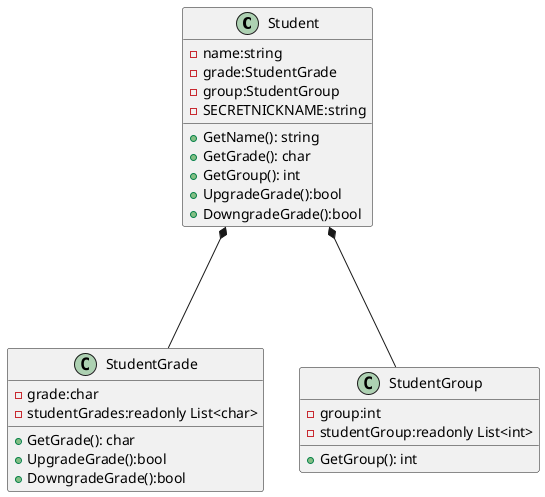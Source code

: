 @startuml "Student Class Model"

class Student{
    -name:string
    -grade:StudentGrade
    -group:StudentGroup
    -SECRETNICKNAME:string
    +GetName(): string
    +GetGrade(): char
    +GetGroup(): int
    +UpgradeGrade():bool
    +DowngradeGrade():bool
}

class StudentGrade{
    -grade:char
    -studentGrades:readonly List<char>
    +GetGrade(): char
    +UpgradeGrade():bool
    +DowngradeGrade():bool
}

class StudentGroup{
    -group:int
    -studentGroup:readonly List<int>
    +GetGroup(): int
}

Student *--- StudentGrade
Student *--- StudentGroup
@enduml

